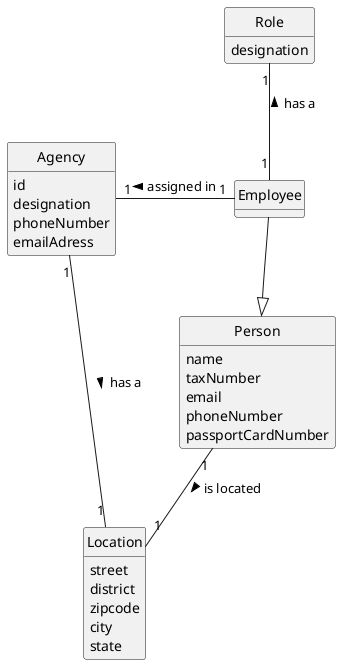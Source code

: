 @startuml
skinparam monochrome true
skinparam packageStyle rectangle
skinparam shadowing false

'left to right direction

skinparam classAttributeIconSize 0

hide circle
hide methods

class Location{
    street
    district
    zipcode
    city
    state
}

class Employee{
}

class Role{
designation
}

class Person {
    name
    taxNumber
    email
    phoneNumber
    passportCardNumber

}

class Agency {
  id
  designation
  phoneNumber
  emailAdress


}




'class User {
'    name
'    email
'    password
'}


Person "1" -- "1" Location : is located  >
Agency "1" - "1" Employee: assigned in <
Agency "1" -- "1" Location : has a  >
Employee " " --|> " " Person
Role "1" -- "1" Employee: has a <

@enduml

